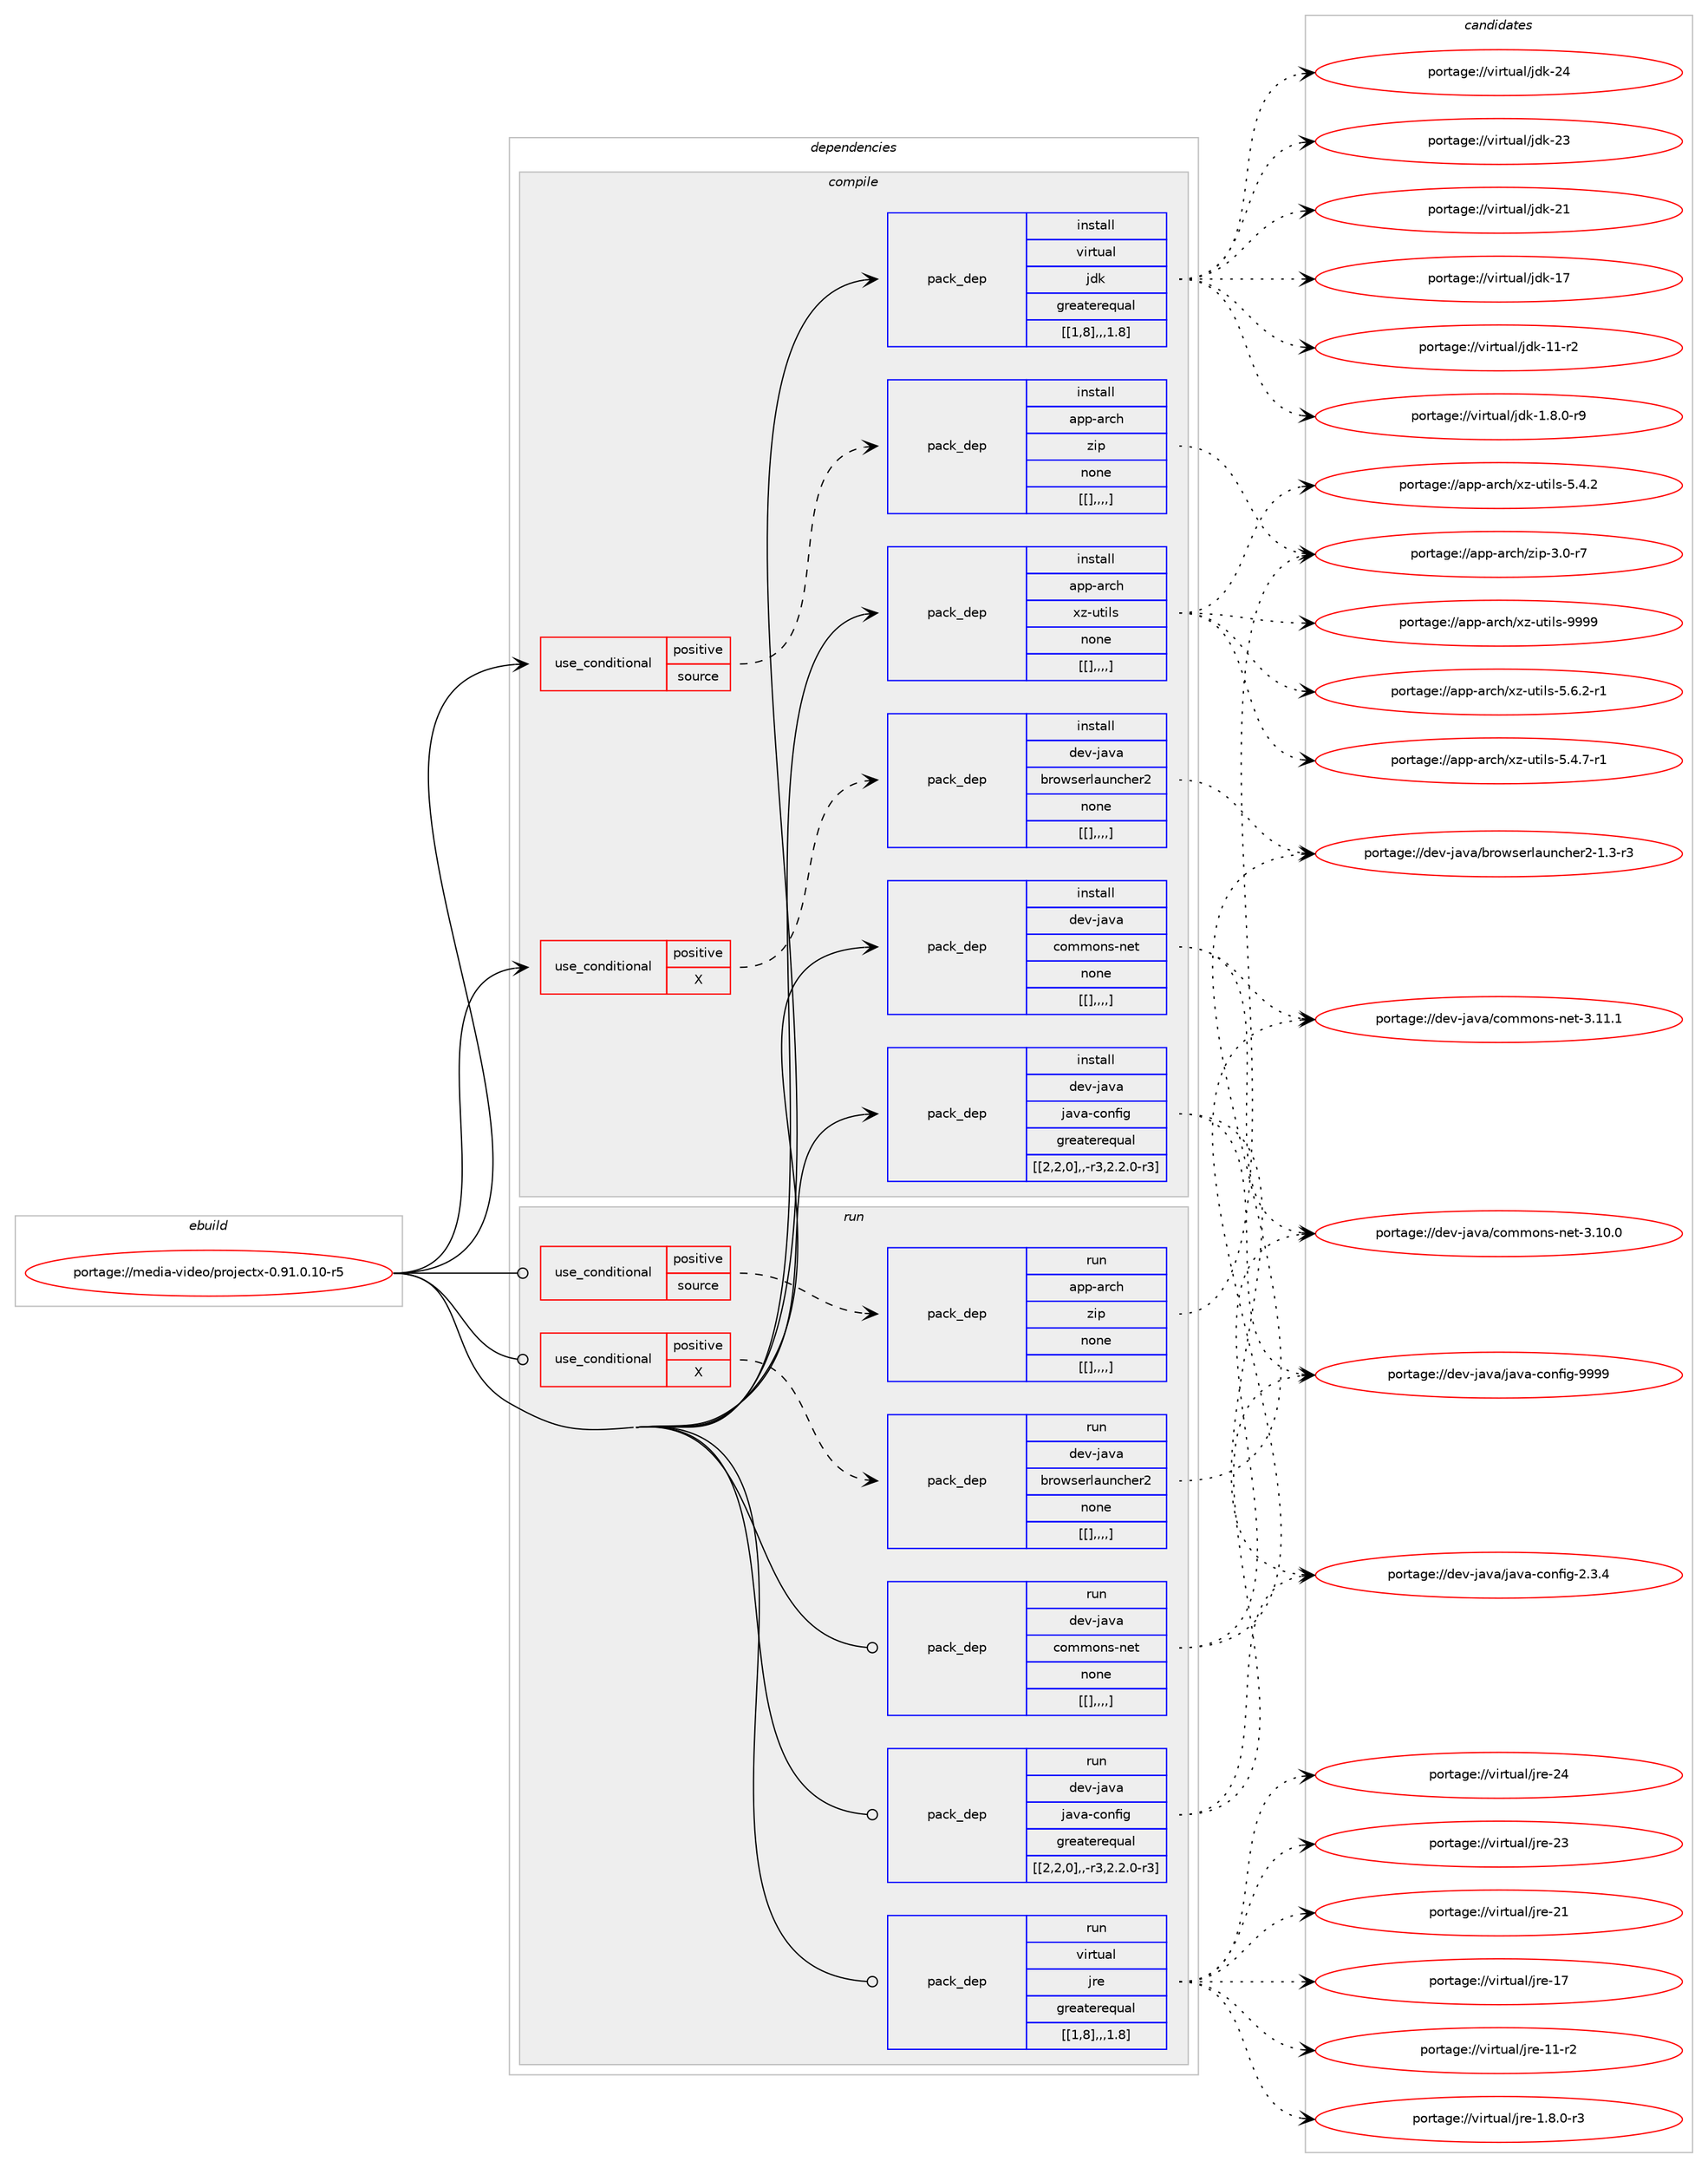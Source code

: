 digraph prolog {

# *************
# Graph options
# *************

newrank=true;
concentrate=true;
compound=true;
graph [rankdir=LR,fontname=Helvetica,fontsize=10,ranksep=1.5];#, ranksep=2.5, nodesep=0.2];
edge  [arrowhead=vee];
node  [fontname=Helvetica,fontsize=10];

# **********
# The ebuild
# **********

subgraph cluster_leftcol {
color=gray;
label=<<i>ebuild</i>>;
id [label="portage://media-video/projectx-0.91.0.10-r5", color=red, width=4, href="../media-video/projectx-0.91.0.10-r5.svg"];
}

# ****************
# The dependencies
# ****************

subgraph cluster_midcol {
color=gray;
label=<<i>dependencies</i>>;
subgraph cluster_compile {
fillcolor="#eeeeee";
style=filled;
label=<<i>compile</i>>;
subgraph cond89784 {
dependency344826 [label=<<TABLE BORDER="0" CELLBORDER="1" CELLSPACING="0" CELLPADDING="4"><TR><TD ROWSPAN="3" CELLPADDING="10">use_conditional</TD></TR><TR><TD>positive</TD></TR><TR><TD>X</TD></TR></TABLE>>, shape=none, color=red];
subgraph pack252471 {
dependency344827 [label=<<TABLE BORDER="0" CELLBORDER="1" CELLSPACING="0" CELLPADDING="4" WIDTH="220"><TR><TD ROWSPAN="6" CELLPADDING="30">pack_dep</TD></TR><TR><TD WIDTH="110">install</TD></TR><TR><TD>dev-java</TD></TR><TR><TD>browserlauncher2</TD></TR><TR><TD>none</TD></TR><TR><TD>[[],,,,]</TD></TR></TABLE>>, shape=none, color=blue];
}
dependency344826:e -> dependency344827:w [weight=20,style="dashed",arrowhead="vee"];
}
id:e -> dependency344826:w [weight=20,style="solid",arrowhead="vee"];
subgraph cond89785 {
dependency344828 [label=<<TABLE BORDER="0" CELLBORDER="1" CELLSPACING="0" CELLPADDING="4"><TR><TD ROWSPAN="3" CELLPADDING="10">use_conditional</TD></TR><TR><TD>positive</TD></TR><TR><TD>source</TD></TR></TABLE>>, shape=none, color=red];
subgraph pack252472 {
dependency344829 [label=<<TABLE BORDER="0" CELLBORDER="1" CELLSPACING="0" CELLPADDING="4" WIDTH="220"><TR><TD ROWSPAN="6" CELLPADDING="30">pack_dep</TD></TR><TR><TD WIDTH="110">install</TD></TR><TR><TD>app-arch</TD></TR><TR><TD>zip</TD></TR><TR><TD>none</TD></TR><TR><TD>[[],,,,]</TD></TR></TABLE>>, shape=none, color=blue];
}
dependency344828:e -> dependency344829:w [weight=20,style="dashed",arrowhead="vee"];
}
id:e -> dependency344828:w [weight=20,style="solid",arrowhead="vee"];
subgraph pack252473 {
dependency344830 [label=<<TABLE BORDER="0" CELLBORDER="1" CELLSPACING="0" CELLPADDING="4" WIDTH="220"><TR><TD ROWSPAN="6" CELLPADDING="30">pack_dep</TD></TR><TR><TD WIDTH="110">install</TD></TR><TR><TD>app-arch</TD></TR><TR><TD>xz-utils</TD></TR><TR><TD>none</TD></TR><TR><TD>[[],,,,]</TD></TR></TABLE>>, shape=none, color=blue];
}
id:e -> dependency344830:w [weight=20,style="solid",arrowhead="vee"];
subgraph pack252474 {
dependency344831 [label=<<TABLE BORDER="0" CELLBORDER="1" CELLSPACING="0" CELLPADDING="4" WIDTH="220"><TR><TD ROWSPAN="6" CELLPADDING="30">pack_dep</TD></TR><TR><TD WIDTH="110">install</TD></TR><TR><TD>dev-java</TD></TR><TR><TD>commons-net</TD></TR><TR><TD>none</TD></TR><TR><TD>[[],,,,]</TD></TR></TABLE>>, shape=none, color=blue];
}
id:e -> dependency344831:w [weight=20,style="solid",arrowhead="vee"];
subgraph pack252475 {
dependency344832 [label=<<TABLE BORDER="0" CELLBORDER="1" CELLSPACING="0" CELLPADDING="4" WIDTH="220"><TR><TD ROWSPAN="6" CELLPADDING="30">pack_dep</TD></TR><TR><TD WIDTH="110">install</TD></TR><TR><TD>dev-java</TD></TR><TR><TD>java-config</TD></TR><TR><TD>greaterequal</TD></TR><TR><TD>[[2,2,0],,-r3,2.2.0-r3]</TD></TR></TABLE>>, shape=none, color=blue];
}
id:e -> dependency344832:w [weight=20,style="solid",arrowhead="vee"];
subgraph pack252476 {
dependency344833 [label=<<TABLE BORDER="0" CELLBORDER="1" CELLSPACING="0" CELLPADDING="4" WIDTH="220"><TR><TD ROWSPAN="6" CELLPADDING="30">pack_dep</TD></TR><TR><TD WIDTH="110">install</TD></TR><TR><TD>virtual</TD></TR><TR><TD>jdk</TD></TR><TR><TD>greaterequal</TD></TR><TR><TD>[[1,8],,,1.8]</TD></TR></TABLE>>, shape=none, color=blue];
}
id:e -> dependency344833:w [weight=20,style="solid",arrowhead="vee"];
}
subgraph cluster_compileandrun {
fillcolor="#eeeeee";
style=filled;
label=<<i>compile and run</i>>;
}
subgraph cluster_run {
fillcolor="#eeeeee";
style=filled;
label=<<i>run</i>>;
subgraph cond89786 {
dependency344834 [label=<<TABLE BORDER="0" CELLBORDER="1" CELLSPACING="0" CELLPADDING="4"><TR><TD ROWSPAN="3" CELLPADDING="10">use_conditional</TD></TR><TR><TD>positive</TD></TR><TR><TD>X</TD></TR></TABLE>>, shape=none, color=red];
subgraph pack252477 {
dependency344835 [label=<<TABLE BORDER="0" CELLBORDER="1" CELLSPACING="0" CELLPADDING="4" WIDTH="220"><TR><TD ROWSPAN="6" CELLPADDING="30">pack_dep</TD></TR><TR><TD WIDTH="110">run</TD></TR><TR><TD>dev-java</TD></TR><TR><TD>browserlauncher2</TD></TR><TR><TD>none</TD></TR><TR><TD>[[],,,,]</TD></TR></TABLE>>, shape=none, color=blue];
}
dependency344834:e -> dependency344835:w [weight=20,style="dashed",arrowhead="vee"];
}
id:e -> dependency344834:w [weight=20,style="solid",arrowhead="odot"];
subgraph cond89787 {
dependency344836 [label=<<TABLE BORDER="0" CELLBORDER="1" CELLSPACING="0" CELLPADDING="4"><TR><TD ROWSPAN="3" CELLPADDING="10">use_conditional</TD></TR><TR><TD>positive</TD></TR><TR><TD>source</TD></TR></TABLE>>, shape=none, color=red];
subgraph pack252478 {
dependency344837 [label=<<TABLE BORDER="0" CELLBORDER="1" CELLSPACING="0" CELLPADDING="4" WIDTH="220"><TR><TD ROWSPAN="6" CELLPADDING="30">pack_dep</TD></TR><TR><TD WIDTH="110">run</TD></TR><TR><TD>app-arch</TD></TR><TR><TD>zip</TD></TR><TR><TD>none</TD></TR><TR><TD>[[],,,,]</TD></TR></TABLE>>, shape=none, color=blue];
}
dependency344836:e -> dependency344837:w [weight=20,style="dashed",arrowhead="vee"];
}
id:e -> dependency344836:w [weight=20,style="solid",arrowhead="odot"];
subgraph pack252479 {
dependency344838 [label=<<TABLE BORDER="0" CELLBORDER="1" CELLSPACING="0" CELLPADDING="4" WIDTH="220"><TR><TD ROWSPAN="6" CELLPADDING="30">pack_dep</TD></TR><TR><TD WIDTH="110">run</TD></TR><TR><TD>dev-java</TD></TR><TR><TD>commons-net</TD></TR><TR><TD>none</TD></TR><TR><TD>[[],,,,]</TD></TR></TABLE>>, shape=none, color=blue];
}
id:e -> dependency344838:w [weight=20,style="solid",arrowhead="odot"];
subgraph pack252480 {
dependency344839 [label=<<TABLE BORDER="0" CELLBORDER="1" CELLSPACING="0" CELLPADDING="4" WIDTH="220"><TR><TD ROWSPAN="6" CELLPADDING="30">pack_dep</TD></TR><TR><TD WIDTH="110">run</TD></TR><TR><TD>dev-java</TD></TR><TR><TD>java-config</TD></TR><TR><TD>greaterequal</TD></TR><TR><TD>[[2,2,0],,-r3,2.2.0-r3]</TD></TR></TABLE>>, shape=none, color=blue];
}
id:e -> dependency344839:w [weight=20,style="solid",arrowhead="odot"];
subgraph pack252481 {
dependency344840 [label=<<TABLE BORDER="0" CELLBORDER="1" CELLSPACING="0" CELLPADDING="4" WIDTH="220"><TR><TD ROWSPAN="6" CELLPADDING="30">pack_dep</TD></TR><TR><TD WIDTH="110">run</TD></TR><TR><TD>virtual</TD></TR><TR><TD>jre</TD></TR><TR><TD>greaterequal</TD></TR><TR><TD>[[1,8],,,1.8]</TD></TR></TABLE>>, shape=none, color=blue];
}
id:e -> dependency344840:w [weight=20,style="solid",arrowhead="odot"];
}
}

# **************
# The candidates
# **************

subgraph cluster_choices {
rank=same;
color=gray;
label=<<i>candidates</i>>;

subgraph choice252471 {
color=black;
nodesep=1;
choice1001011184510697118974798114111119115101114108971171109910410111450454946514511451 [label="portage://dev-java/browserlauncher2-1.3-r3", color=red, width=4,href="../dev-java/browserlauncher2-1.3-r3.svg"];
dependency344827:e -> choice1001011184510697118974798114111119115101114108971171109910410111450454946514511451:w [style=dotted,weight="100"];
}
subgraph choice252472 {
color=black;
nodesep=1;
choice9711211245971149910447122105112455146484511455 [label="portage://app-arch/zip-3.0-r7", color=red, width=4,href="../app-arch/zip-3.0-r7.svg"];
dependency344829:e -> choice9711211245971149910447122105112455146484511455:w [style=dotted,weight="100"];
}
subgraph choice252473 {
color=black;
nodesep=1;
choice9711211245971149910447120122451171161051081154557575757 [label="portage://app-arch/xz-utils-9999", color=red, width=4,href="../app-arch/xz-utils-9999.svg"];
choice9711211245971149910447120122451171161051081154553465446504511449 [label="portage://app-arch/xz-utils-5.6.2-r1", color=red, width=4,href="../app-arch/xz-utils-5.6.2-r1.svg"];
choice9711211245971149910447120122451171161051081154553465246554511449 [label="portage://app-arch/xz-utils-5.4.7-r1", color=red, width=4,href="../app-arch/xz-utils-5.4.7-r1.svg"];
choice971121124597114991044712012245117116105108115455346524650 [label="portage://app-arch/xz-utils-5.4.2", color=red, width=4,href="../app-arch/xz-utils-5.4.2.svg"];
dependency344830:e -> choice9711211245971149910447120122451171161051081154557575757:w [style=dotted,weight="100"];
dependency344830:e -> choice9711211245971149910447120122451171161051081154553465446504511449:w [style=dotted,weight="100"];
dependency344830:e -> choice9711211245971149910447120122451171161051081154553465246554511449:w [style=dotted,weight="100"];
dependency344830:e -> choice971121124597114991044712012245117116105108115455346524650:w [style=dotted,weight="100"];
}
subgraph choice252474 {
color=black;
nodesep=1;
choice10010111845106971189747991111091091111101154511010111645514649494649 [label="portage://dev-java/commons-net-3.11.1", color=red, width=4,href="../dev-java/commons-net-3.11.1.svg"];
choice10010111845106971189747991111091091111101154511010111645514649484648 [label="portage://dev-java/commons-net-3.10.0", color=red, width=4,href="../dev-java/commons-net-3.10.0.svg"];
dependency344831:e -> choice10010111845106971189747991111091091111101154511010111645514649494649:w [style=dotted,weight="100"];
dependency344831:e -> choice10010111845106971189747991111091091111101154511010111645514649484648:w [style=dotted,weight="100"];
}
subgraph choice252475 {
color=black;
nodesep=1;
choice10010111845106971189747106971189745991111101021051034557575757 [label="portage://dev-java/java-config-9999", color=red, width=4,href="../dev-java/java-config-9999.svg"];
choice1001011184510697118974710697118974599111110102105103455046514652 [label="portage://dev-java/java-config-2.3.4", color=red, width=4,href="../dev-java/java-config-2.3.4.svg"];
dependency344832:e -> choice10010111845106971189747106971189745991111101021051034557575757:w [style=dotted,weight="100"];
dependency344832:e -> choice1001011184510697118974710697118974599111110102105103455046514652:w [style=dotted,weight="100"];
}
subgraph choice252476 {
color=black;
nodesep=1;
choice1181051141161179710847106100107455052 [label="portage://virtual/jdk-24", color=red, width=4,href="../virtual/jdk-24.svg"];
choice1181051141161179710847106100107455051 [label="portage://virtual/jdk-23", color=red, width=4,href="../virtual/jdk-23.svg"];
choice1181051141161179710847106100107455049 [label="portage://virtual/jdk-21", color=red, width=4,href="../virtual/jdk-21.svg"];
choice1181051141161179710847106100107454955 [label="portage://virtual/jdk-17", color=red, width=4,href="../virtual/jdk-17.svg"];
choice11810511411611797108471061001074549494511450 [label="portage://virtual/jdk-11-r2", color=red, width=4,href="../virtual/jdk-11-r2.svg"];
choice11810511411611797108471061001074549465646484511457 [label="portage://virtual/jdk-1.8.0-r9", color=red, width=4,href="../virtual/jdk-1.8.0-r9.svg"];
dependency344833:e -> choice1181051141161179710847106100107455052:w [style=dotted,weight="100"];
dependency344833:e -> choice1181051141161179710847106100107455051:w [style=dotted,weight="100"];
dependency344833:e -> choice1181051141161179710847106100107455049:w [style=dotted,weight="100"];
dependency344833:e -> choice1181051141161179710847106100107454955:w [style=dotted,weight="100"];
dependency344833:e -> choice11810511411611797108471061001074549494511450:w [style=dotted,weight="100"];
dependency344833:e -> choice11810511411611797108471061001074549465646484511457:w [style=dotted,weight="100"];
}
subgraph choice252477 {
color=black;
nodesep=1;
choice1001011184510697118974798114111119115101114108971171109910410111450454946514511451 [label="portage://dev-java/browserlauncher2-1.3-r3", color=red, width=4,href="../dev-java/browserlauncher2-1.3-r3.svg"];
dependency344835:e -> choice1001011184510697118974798114111119115101114108971171109910410111450454946514511451:w [style=dotted,weight="100"];
}
subgraph choice252478 {
color=black;
nodesep=1;
choice9711211245971149910447122105112455146484511455 [label="portage://app-arch/zip-3.0-r7", color=red, width=4,href="../app-arch/zip-3.0-r7.svg"];
dependency344837:e -> choice9711211245971149910447122105112455146484511455:w [style=dotted,weight="100"];
}
subgraph choice252479 {
color=black;
nodesep=1;
choice10010111845106971189747991111091091111101154511010111645514649494649 [label="portage://dev-java/commons-net-3.11.1", color=red, width=4,href="../dev-java/commons-net-3.11.1.svg"];
choice10010111845106971189747991111091091111101154511010111645514649484648 [label="portage://dev-java/commons-net-3.10.0", color=red, width=4,href="../dev-java/commons-net-3.10.0.svg"];
dependency344838:e -> choice10010111845106971189747991111091091111101154511010111645514649494649:w [style=dotted,weight="100"];
dependency344838:e -> choice10010111845106971189747991111091091111101154511010111645514649484648:w [style=dotted,weight="100"];
}
subgraph choice252480 {
color=black;
nodesep=1;
choice10010111845106971189747106971189745991111101021051034557575757 [label="portage://dev-java/java-config-9999", color=red, width=4,href="../dev-java/java-config-9999.svg"];
choice1001011184510697118974710697118974599111110102105103455046514652 [label="portage://dev-java/java-config-2.3.4", color=red, width=4,href="../dev-java/java-config-2.3.4.svg"];
dependency344839:e -> choice10010111845106971189747106971189745991111101021051034557575757:w [style=dotted,weight="100"];
dependency344839:e -> choice1001011184510697118974710697118974599111110102105103455046514652:w [style=dotted,weight="100"];
}
subgraph choice252481 {
color=black;
nodesep=1;
choice1181051141161179710847106114101455052 [label="portage://virtual/jre-24", color=red, width=4,href="../virtual/jre-24.svg"];
choice1181051141161179710847106114101455051 [label="portage://virtual/jre-23", color=red, width=4,href="../virtual/jre-23.svg"];
choice1181051141161179710847106114101455049 [label="portage://virtual/jre-21", color=red, width=4,href="../virtual/jre-21.svg"];
choice1181051141161179710847106114101454955 [label="portage://virtual/jre-17", color=red, width=4,href="../virtual/jre-17.svg"];
choice11810511411611797108471061141014549494511450 [label="portage://virtual/jre-11-r2", color=red, width=4,href="../virtual/jre-11-r2.svg"];
choice11810511411611797108471061141014549465646484511451 [label="portage://virtual/jre-1.8.0-r3", color=red, width=4,href="../virtual/jre-1.8.0-r3.svg"];
dependency344840:e -> choice1181051141161179710847106114101455052:w [style=dotted,weight="100"];
dependency344840:e -> choice1181051141161179710847106114101455051:w [style=dotted,weight="100"];
dependency344840:e -> choice1181051141161179710847106114101455049:w [style=dotted,weight="100"];
dependency344840:e -> choice1181051141161179710847106114101454955:w [style=dotted,weight="100"];
dependency344840:e -> choice11810511411611797108471061141014549494511450:w [style=dotted,weight="100"];
dependency344840:e -> choice11810511411611797108471061141014549465646484511451:w [style=dotted,weight="100"];
}
}

}
